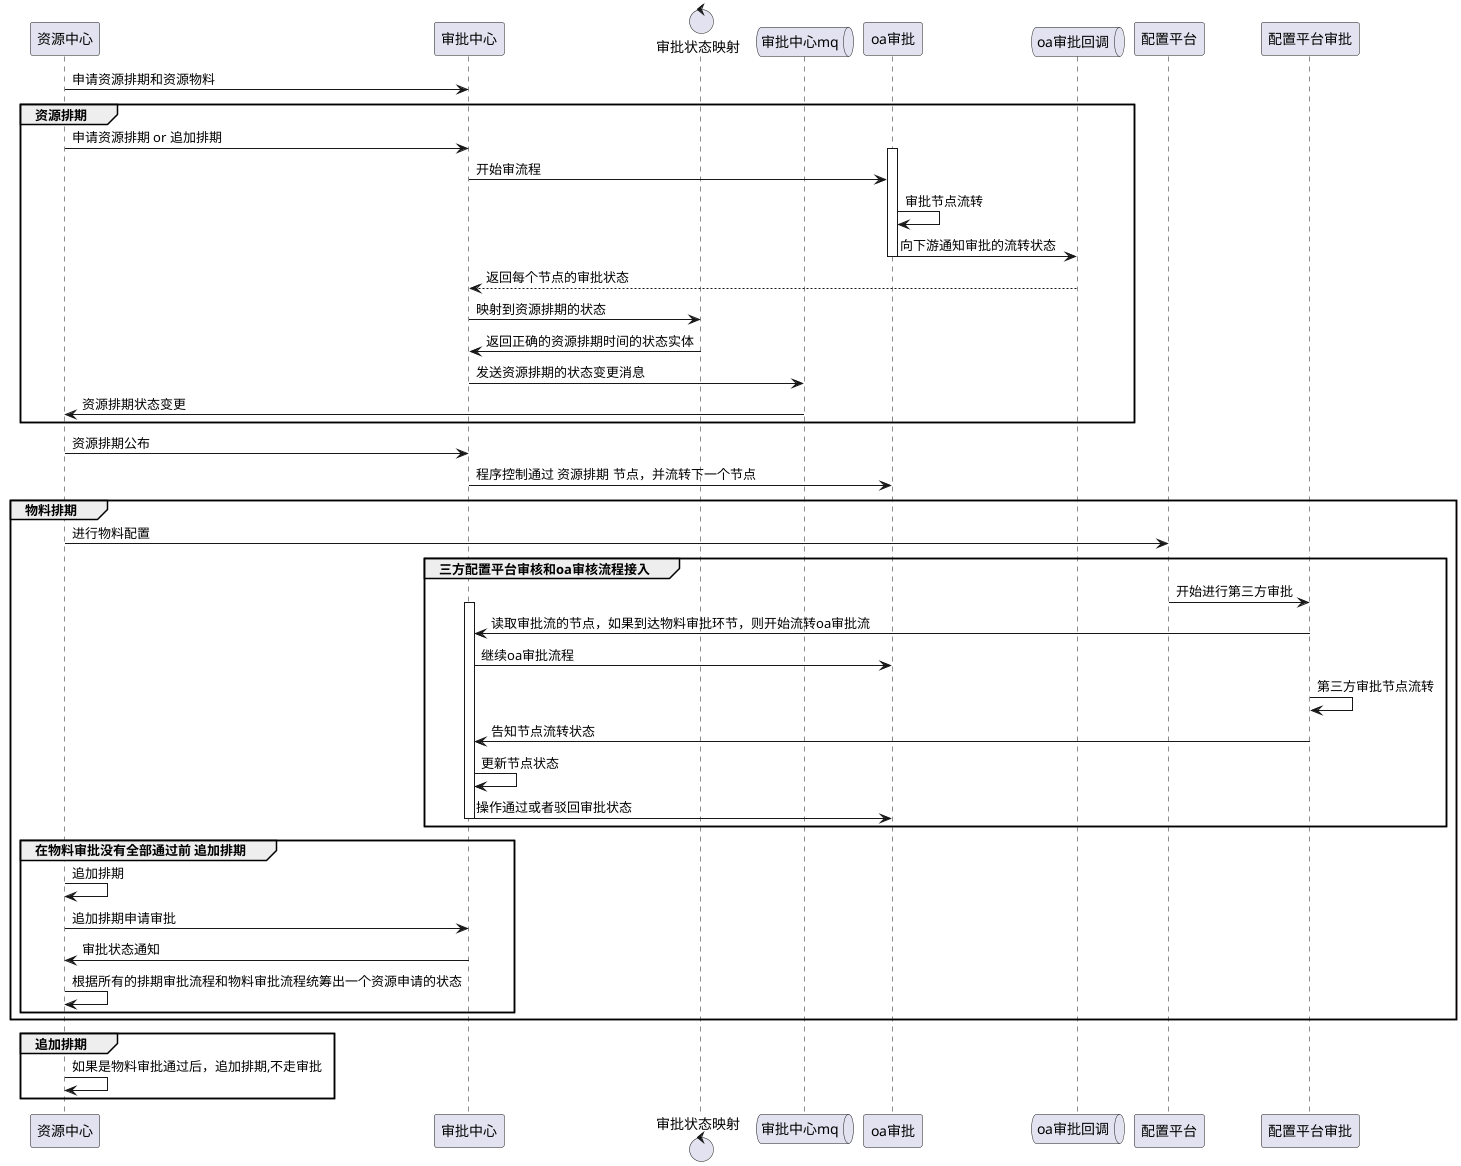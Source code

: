 @startuml
'https://plantuml.com/sequence-diagram
participant 资源中心
participant 审批中心
control 审批状态映射
queue 审批中心mq
participant oa审批
queue oa审批回调
participant 配置平台
participant 配置平台审批

资源中心 -> 审批中心 : 申请资源排期和资源物料
group 资源排期
    资源中心 -> 审批中心 : 申请资源排期 or 追加排期
    activate oa审批
    审批中心 -> oa审批 : 开始审流程
    oa审批 -> oa审批 : 审批节点流转
    oa审批 -> oa审批回调 : 向下游通知审批的流转状态
    deactivate oa审批
    oa审批回调 --> 审批中心 : 返回每个节点的审批状态
    审批中心 -> 审批状态映射 : 映射到资源排期的状态
    审批状态映射 -> 审批中心 : 返回正确的资源排期时间的状态实体
    审批中心 -> 审批中心mq : 发送资源排期的状态变更消息
    审批中心mq -> 资源中心 : 资源排期状态变更

end

资源中心 -> 审批中心 : 资源排期公布
审批中心 -> oa审批: 程序控制通过 资源排期 节点，并流转下一个节点

group 物料排期
    资源中心 -> 配置平台 : 进行物料配置

    group 三方配置平台审核和oa审核流程接入
        配置平台 -> 配置平台审批 : 开始进行第三方审批
        activate 审批中心
        配置平台审批 -> 审批中心 : 读取审批流的节点，如果到达物料审批环节，则开始流转oa审批流
        审批中心 -> oa审批 : 继续oa审批流程
        配置平台审批 -> 配置平台审批 : 第三方审批节点流转
        配置平台审批 -> 审批中心 : 告知节点流转状态
        审批中心 -> 审批中心 : 更新节点状态
        审批中心 -> oa审批 : 操作通过或者驳回审批状态
        deactivate 审批中心

    end
    group 在物料审批没有全部通过前 追加排期
        资源中心 -> 资源中心 : 追加排期
        资源中心 -> 审批中心 : 追加排期申请审批
        审批中心 -> 资源中心 : 审批状态通知
        资源中心 -> 资源中心 : 根据所有的排期审批流程和物料审批流程统筹出一个资源申请的状态
    end
end

group 追加排期
    资源中心 -> 资源中心 : 如果是物料审批通过后，追加排期,不走审批
end


@enduml